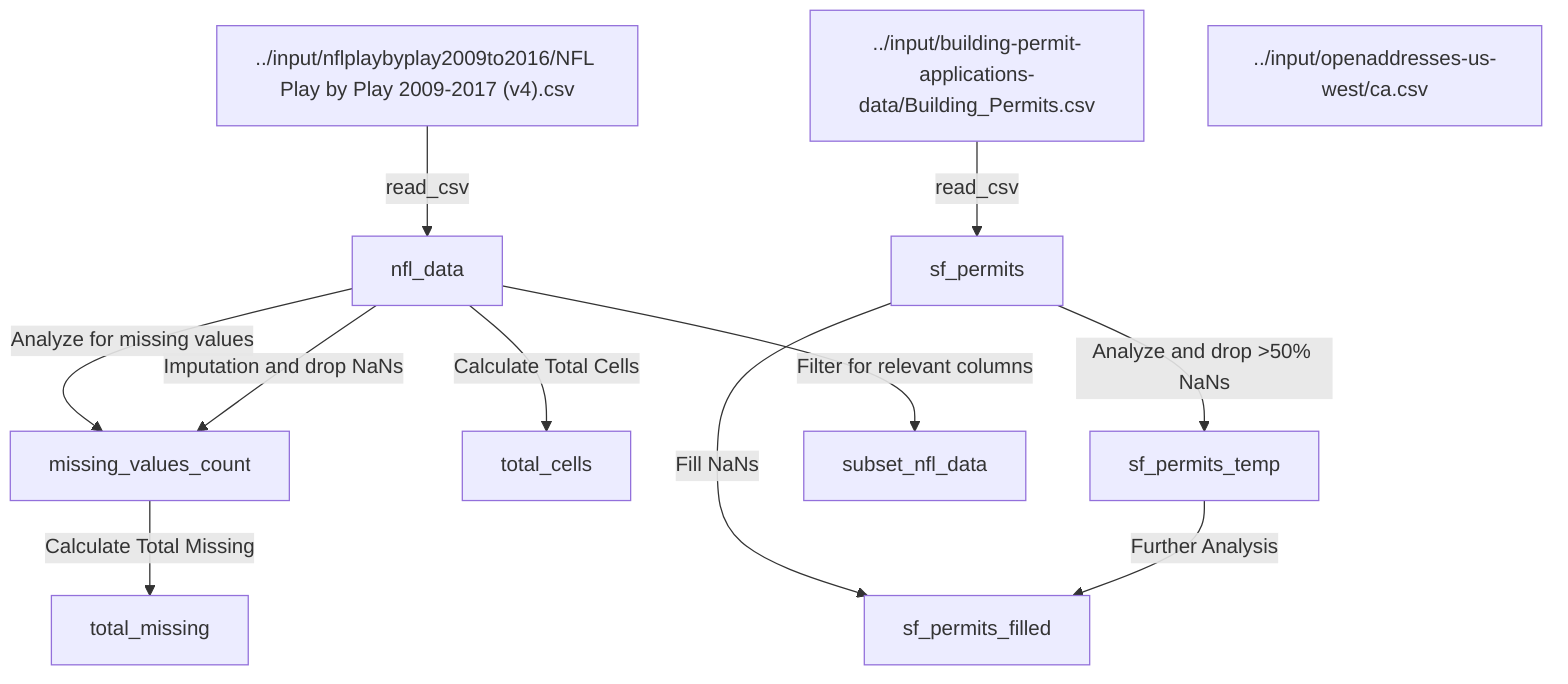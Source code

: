 flowchart TD
    %% Data Sources
    A1["../input/nflplaybyplay2009to2016/NFL Play by Play 2009-2017 (v4).csv"]
    A2["../input/building-permit-applications-data/Building_Permits.csv"]
    A3["../input/openaddresses-us-west/ca.csv"]

    %% Data Variables
    B1[nfl_data]
    B2[sf_permits]
    B3[missing_values_count]
    B4[total_cells]
    B5[total_missing]
    B6[sf_permits_temp]
    B7[subset_nfl_data]
    B8[sf_permits_filled]

    %% Data Flow
    A1 --> |read_csv| B1
    A2 --> |read_csv| B2
    B1 --> |Analyze for missing values| B3
    B1 --> |Calculate Total Cells| B4
    B3 --> |Calculate Total Missing| B5
    B2 --> |Analyze and drop >50% NaNs| B6
    B1 --> |Filter for relevant columns| B7
    B2 --> |Fill NaNs| B8

    %% Data Analysis and Imputation Steps
    B1 --> |Imputation and drop NaNs| B3
    B6 --> |Further Analysis| B8
